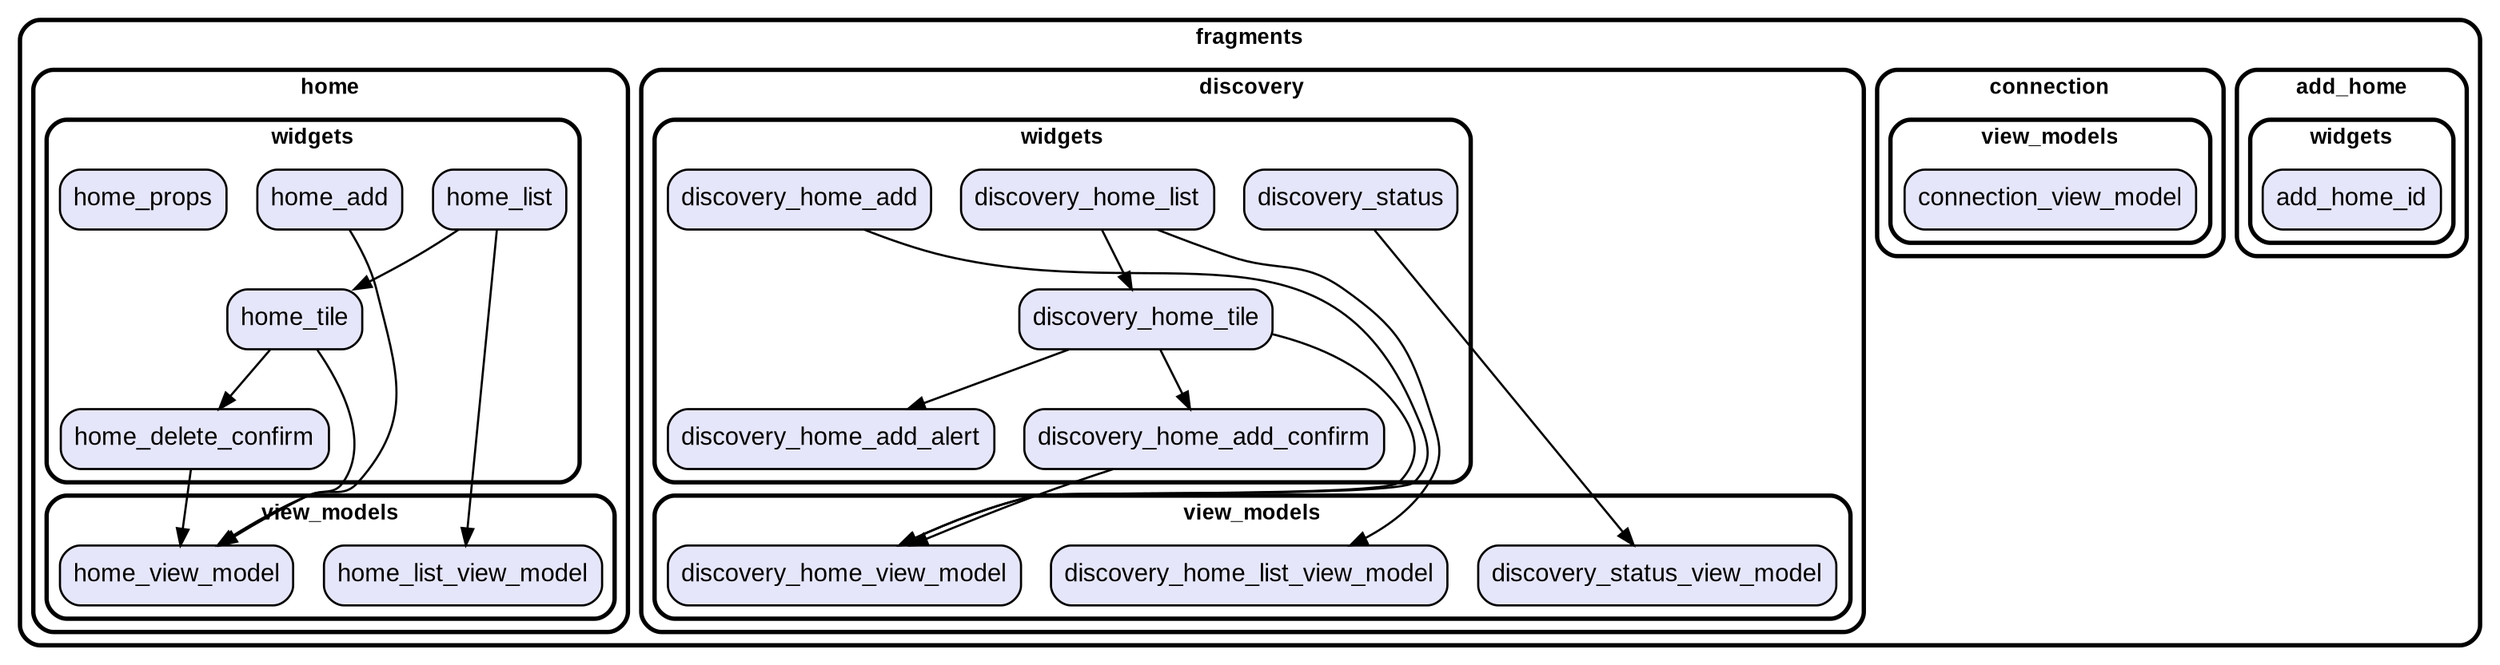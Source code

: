 digraph "" {
  graph [style=rounded fontname="Arial Black" fontsize=13 penwidth=2.6];
  node [shape=rect style="filled,rounded" fontname=Arial fontsize=15 fillcolor=Lavender penwidth=1.3];
  edge [penwidth=1.3];
  "/add_home/widgets/add_home_id.dart" [label="add_home_id"];
  "/connection/view_models/connection_view_model.dart" [label="connection_view_model"];
  "/discovery/view_models/discovery_home_list_view_model.dart" [label="discovery_home_list_view_model"];
  "/discovery/view_models/discovery_home_view_model.dart" [label="discovery_home_view_model"];
  "/discovery/view_models/discovery_status_view_model.dart" [label="discovery_status_view_model"];
  "/discovery/widgets/discovery_home_add.dart" [label="discovery_home_add"];
  "/discovery/widgets/discovery_home_add_alert.dart" [label="discovery_home_add_alert"];
  "/discovery/widgets/discovery_home_add_confirm.dart" [label="discovery_home_add_confirm"];
  "/discovery/widgets/discovery_home_list.dart" [label="discovery_home_list"];
  "/discovery/widgets/discovery_home_tile.dart" [label="discovery_home_tile"];
  "/discovery/widgets/discovery_status.dart" [label="discovery_status"];
  "/home/view_models/home_list_view_model.dart" [label="home_list_view_model"];
  "/home/view_models/home_view_model.dart" [label="home_view_model"];
  "/home/widgets/home_add.dart" [label="home_add"];
  "/home/widgets/home_delete_confirm.dart" [label="home_delete_confirm"];
  "/home/widgets/home_list.dart" [label="home_list"];
  "/home/widgets/home_props.dart" [label="home_props"];
  "/home/widgets/home_tile.dart" [label="home_tile"];
  subgraph "cluster~" {
    label="fragments";
    subgraph "cluster~/add_home" {
      label="add_home";
      subgraph "cluster~/add_home/widgets" {
        label="widgets";
        "/add_home/widgets/add_home_id.dart";
      }
    }
    subgraph "cluster~/connection" {
      label="connection";
      subgraph "cluster~/connection/view_models" {
        label="view_models";
        "/connection/view_models/connection_view_model.dart";
      }
    }
    subgraph "cluster~/discovery" {
      label="discovery";
      subgraph "cluster~/discovery/view_models" {
        label="view_models";
        "/discovery/view_models/discovery_home_list_view_model.dart";
        "/discovery/view_models/discovery_home_view_model.dart";
        "/discovery/view_models/discovery_status_view_model.dart";
      }
      subgraph "cluster~/discovery/widgets" {
        label="widgets";
        "/discovery/widgets/discovery_home_add.dart";
        "/discovery/widgets/discovery_home_add_alert.dart";
        "/discovery/widgets/discovery_home_add_confirm.dart";
        "/discovery/widgets/discovery_home_list.dart";
        "/discovery/widgets/discovery_home_tile.dart";
        "/discovery/widgets/discovery_status.dart";
      }
    }
    subgraph "cluster~/home" {
      label="home";
      subgraph "cluster~/home/view_models" {
        label="view_models";
        "/home/view_models/home_list_view_model.dart";
        "/home/view_models/home_view_model.dart";
      }
      subgraph "cluster~/home/widgets" {
        label="widgets";
        "/home/widgets/home_add.dart";
        "/home/widgets/home_delete_confirm.dart";
        "/home/widgets/home_list.dart";
        "/home/widgets/home_props.dart";
        "/home/widgets/home_tile.dart";
      }
    }
  }
  "/discovery/widgets/discovery_home_add.dart" -> "/discovery/view_models/discovery_home_view_model.dart";
  "/discovery/widgets/discovery_home_add_confirm.dart" -> "/discovery/view_models/discovery_home_view_model.dart";
  "/discovery/widgets/discovery_home_list.dart" -> "/discovery/view_models/discovery_home_list_view_model.dart";
  "/discovery/widgets/discovery_home_list.dart" -> "/discovery/widgets/discovery_home_tile.dart";
  "/discovery/widgets/discovery_home_tile.dart" -> "/discovery/view_models/discovery_home_view_model.dart";
  "/discovery/widgets/discovery_home_tile.dart" -> "/discovery/widgets/discovery_home_add_alert.dart";
  "/discovery/widgets/discovery_home_tile.dart" -> "/discovery/widgets/discovery_home_add_confirm.dart";
  "/discovery/widgets/discovery_status.dart" -> "/discovery/view_models/discovery_status_view_model.dart";
  "/home/widgets/home_add.dart" -> "/home/view_models/home_view_model.dart";
  "/home/widgets/home_delete_confirm.dart" -> "/home/view_models/home_view_model.dart";
  "/home/widgets/home_list.dart" -> "/home/view_models/home_list_view_model.dart";
  "/home/widgets/home_list.dart" -> "/home/widgets/home_tile.dart";
  "/home/widgets/home_tile.dart" -> "/home/view_models/home_view_model.dart";
  "/home/widgets/home_tile.dart" -> "/home/widgets/home_delete_confirm.dart";
}
